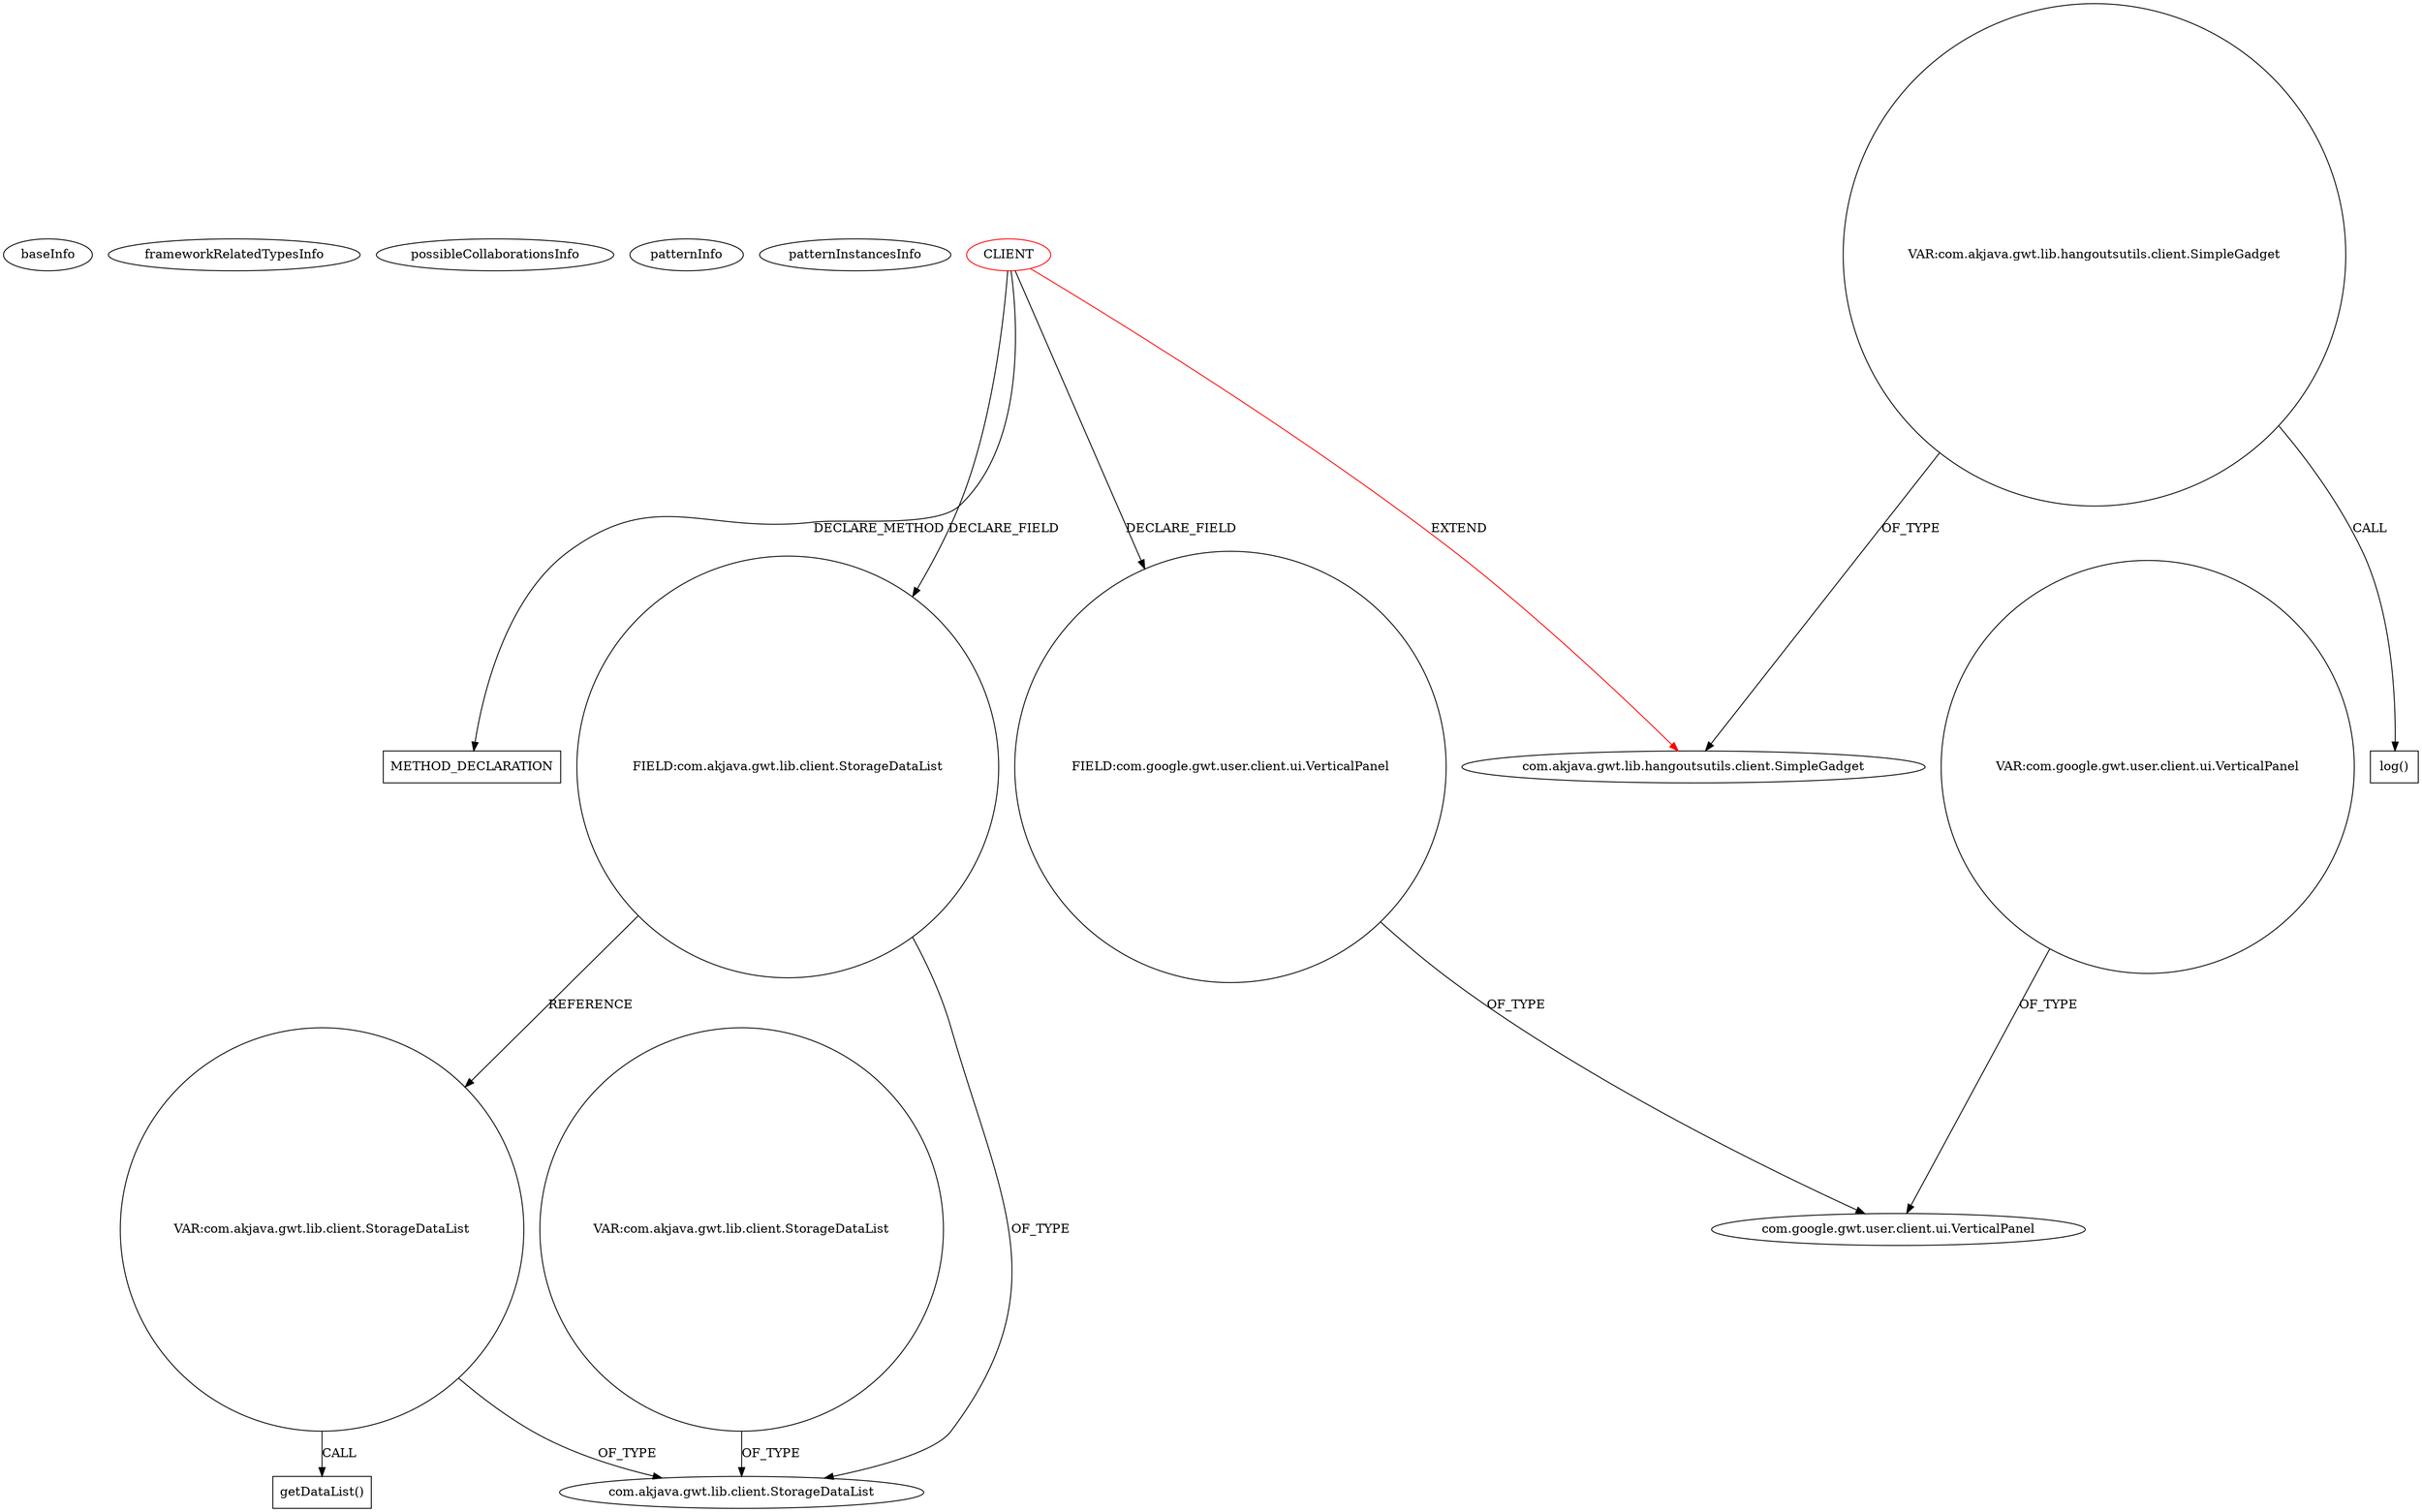 digraph {
baseInfo[graphId=2151,category="pattern",isAnonymous=false,possibleRelation=false]
frameworkRelatedTypesInfo[0="com.akjava.gwt.lib.hangoutsutils.client.SimpleGadget"]
possibleCollaborationsInfo[]
patternInfo[frequency=2.0,patternRootClient=0]
patternInstancesInfo[0="akjava-GWT-Hangouts~/akjava-GWT-Hangouts/GWT-Hangouts-master/apps/sound-player/src/com/akjava/gwt/hangout/soundplayer/client/HangoutSoundPlayer.java~HangoutSoundPlayer~561",1="akjava-GWT-Hangouts~/akjava-GWT-Hangouts/GWT-Hangouts-master/apps/easyoverlay/src/com/akjava/gwt/hangout/easyoverlay/client/EasyOverlay.java~EasyOverlay~492"]
8[label="FIELD:com.akjava.gwt.lib.client.StorageDataList",vertexType="FIELD_DECLARATION",isFrameworkType=false,shape=circle]
355[label="VAR:com.akjava.gwt.lib.client.StorageDataList",vertexType="VARIABLE_EXPRESION",isFrameworkType=false,shape=circle]
9[label="com.akjava.gwt.lib.client.StorageDataList",vertexType="FRAMEWORK_CLASS_TYPE",isFrameworkType=false]
0[label="CLIENT",vertexType="ROOT_CLIENT_CLASS_DECLARATION",isFrameworkType=false,color=red]
356[label="getDataList()",vertexType="INSIDE_CALL",isFrameworkType=false,shape=box]
12[label="VAR:com.akjava.gwt.lib.client.StorageDataList",vertexType="VARIABLE_EXPRESION",isFrameworkType=false,shape=circle]
1[label="com.akjava.gwt.lib.hangoutsutils.client.SimpleGadget",vertexType="FRAMEWORK_CLASS_TYPE",isFrameworkType=false]
45[label="VAR:com.akjava.gwt.lib.hangoutsutils.client.SimpleGadget",vertexType="VARIABLE_EXPRESION",isFrameworkType=false,shape=circle]
46[label="log()",vertexType="INSIDE_CALL",isFrameworkType=false,shape=box]
2[label="FIELD:com.google.gwt.user.client.ui.VerticalPanel",vertexType="FIELD_DECLARATION",isFrameworkType=false,shape=circle]
331[label="METHOD_DECLARATION",vertexType="CLIENT_METHOD_DECLARATION",isFrameworkType=false,shape=box]
3[label="com.google.gwt.user.client.ui.VerticalPanel",vertexType="FRAMEWORK_CLASS_TYPE",isFrameworkType=false]
73[label="VAR:com.google.gwt.user.client.ui.VerticalPanel",vertexType="VARIABLE_EXPRESION",isFrameworkType=false,shape=circle]
8->9[label="OF_TYPE"]
0->8[label="DECLARE_FIELD"]
8->355[label="REFERENCE"]
45->1[label="OF_TYPE"]
12->9[label="OF_TYPE"]
355->356[label="CALL"]
45->46[label="CALL"]
0->331[label="DECLARE_METHOD"]
355->9[label="OF_TYPE"]
0->1[label="EXTEND",color=red]
0->2[label="DECLARE_FIELD"]
2->3[label="OF_TYPE"]
73->3[label="OF_TYPE"]
}
